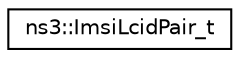 digraph "Graphical Class Hierarchy"
{
 // LATEX_PDF_SIZE
  edge [fontname="Helvetica",fontsize="10",labelfontname="Helvetica",labelfontsize="10"];
  node [fontname="Helvetica",fontsize="10",shape=record];
  rankdir="LR";
  Node0 [label="ns3::ImsiLcidPair_t",height=0.2,width=0.4,color="black", fillcolor="white", style="filled",URL="$structns3_1_1_imsi_lcid_pair__t.html",tooltip="ImsiLcidPair structure."];
}
